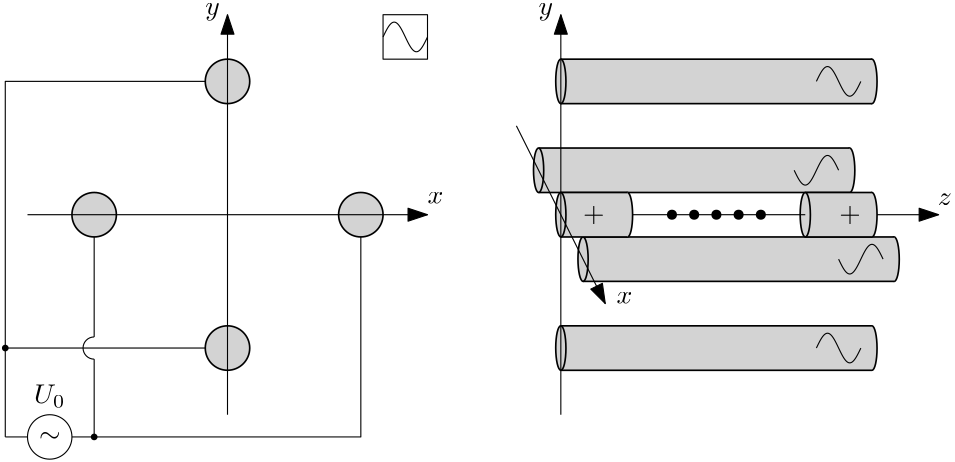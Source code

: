 <?xml version="1.0"?>
<!DOCTYPE ipe SYSTEM "ipe.dtd">
<ipe version="70005" creator="Ipe 7.1.4">
<info created="D:20150518151439" modified="D:20150518170632"/>
<ipestyle name="basic">
<symbol name="arrow/arc(spx)">
<path stroke="sym-stroke" fill="sym-stroke" pen="sym-pen">
0 0 m
-1 0.333 l
-1 -0.333 l
h
</path>
</symbol>
<symbol name="arrow/farc(spx)">
<path stroke="sym-stroke" fill="white" pen="sym-pen">
0 0 m
-1 0.333 l
-1 -0.333 l
h
</path>
</symbol>
<symbol name="mark/circle(sx)" transformations="translations">
<path fill="sym-stroke">
0.6 0 0 0.6 0 0 e
0.4 0 0 0.4 0 0 e
</path>
</symbol>
<symbol name="mark/disk(sx)" transformations="translations">
<path fill="sym-stroke">
0.6 0 0 0.6 0 0 e
</path>
</symbol>
<symbol name="mark/fdisk(sfx)" transformations="translations">
<group>
<path fill="sym-fill">
0.5 0 0 0.5 0 0 e
</path>
<path fill="sym-stroke" fillrule="eofill">
0.6 0 0 0.6 0 0 e
0.4 0 0 0.4 0 0 e
</path>
</group>
</symbol>
<symbol name="mark/box(sx)" transformations="translations">
<path fill="sym-stroke" fillrule="eofill">
-0.6 -0.6 m
0.6 -0.6 l
0.6 0.6 l
-0.6 0.6 l
h
-0.4 -0.4 m
0.4 -0.4 l
0.4 0.4 l
-0.4 0.4 l
h
</path>
</symbol>
<symbol name="mark/square(sx)" transformations="translations">
<path fill="sym-stroke">
-0.6 -0.6 m
0.6 -0.6 l
0.6 0.6 l
-0.6 0.6 l
h
</path>
</symbol>
<symbol name="mark/fsquare(sfx)" transformations="translations">
<group>
<path fill="sym-fill">
-0.5 -0.5 m
0.5 -0.5 l
0.5 0.5 l
-0.5 0.5 l
h
</path>
<path fill="sym-stroke" fillrule="eofill">
-0.6 -0.6 m
0.6 -0.6 l
0.6 0.6 l
-0.6 0.6 l
h
-0.4 -0.4 m
0.4 -0.4 l
0.4 0.4 l
-0.4 0.4 l
h
</path>
</group>
</symbol>
<symbol name="mark/cross(sx)" transformations="translations">
<group>
<path fill="sym-stroke">
-0.43 -0.57 m
0.57 0.43 l
0.43 0.57 l
-0.57 -0.43 l
h
</path>
<path fill="sym-stroke">
-0.43 0.57 m
0.57 -0.43 l
0.43 -0.57 l
-0.57 0.43 l
h
</path>
</group>
</symbol>
<symbol name="arrow/fnormal(spx)">
<path stroke="sym-stroke" fill="white" pen="sym-pen">
0 0 m
-1 0.333 l
-1 -0.333 l
h
</path>
</symbol>
<symbol name="arrow/pointed(spx)">
<path stroke="sym-stroke" fill="sym-stroke" pen="sym-pen">
0 0 m
-1 0.333 l
-0.8 0 l
-1 -0.333 l
h
</path>
</symbol>
<symbol name="arrow/fpointed(spx)">
<path stroke="sym-stroke" fill="white" pen="sym-pen">
0 0 m
-1 0.333 l
-0.8 0 l
-1 -0.333 l
h
</path>
</symbol>
<symbol name="arrow/linear(spx)">
<path stroke="sym-stroke" pen="sym-pen">
-1 0.333 m
0 0 l
-1 -0.333 l
</path>
</symbol>
<symbol name="arrow/fdouble(spx)">
<path stroke="sym-stroke" fill="white" pen="sym-pen">
0 0 m
-1 0.333 l
-1 -0.333 l
h
-1 0 m
-2 0.333 l
-2 -0.333 l
h
</path>
</symbol>
<symbol name="arrow/double(spx)">
<path stroke="sym-stroke" fill="sym-stroke" pen="sym-pen">
0 0 m
-1 0.333 l
-1 -0.333 l
h
-1 0 m
-2 0.333 l
-2 -0.333 l
h
</path>
</symbol>
<pen name="heavier" value="0.8"/>
<pen name="fat" value="1.2"/>
<pen name="ultrafat" value="2"/>
<symbolsize name="large" value="5"/>
<symbolsize name="small" value="2"/>
<symbolsize name="tiny" value="1.1"/>
<arrowsize name="large" value="10"/>
<arrowsize name="small" value="5"/>
<arrowsize name="tiny" value="3"/>
<color name="red" value="1 0 0"/>
<color name="green" value="0 1 0"/>
<color name="blue" value="0 0 1"/>
<color name="yellow" value="1 1 0"/>
<color name="orange" value="1 0.647 0"/>
<color name="gold" value="1 0.843 0"/>
<color name="purple" value="0.627 0.125 0.941"/>
<color name="gray" value="0.745"/>
<color name="brown" value="0.647 0.165 0.165"/>
<color name="navy" value="0 0 0.502"/>
<color name="pink" value="1 0.753 0.796"/>
<color name="seagreen" value="0.18 0.545 0.341"/>
<color name="turquoise" value="0.251 0.878 0.816"/>
<color name="violet" value="0.933 0.51 0.933"/>
<color name="darkblue" value="0 0 0.545"/>
<color name="darkcyan" value="0 0.545 0.545"/>
<color name="darkgray" value="0.663"/>
<color name="darkgreen" value="0 0.392 0"/>
<color name="darkmagenta" value="0.545 0 0.545"/>
<color name="darkorange" value="1 0.549 0"/>
<color name="darkred" value="0.545 0 0"/>
<color name="lightblue" value="0.678 0.847 0.902"/>
<color name="lightcyan" value="0.878 1 1"/>
<color name="lightgray" value="0.827"/>
<color name="lightgreen" value="0.565 0.933 0.565"/>
<color name="lightyellow" value="1 1 0.878"/>
<dashstyle name="dashed" value="[4] 0"/>
<dashstyle name="dotted" value="[1 3] 0"/>
<dashstyle name="dash dotted" value="[4 2 1 2] 0"/>
<dashstyle name="dash dot dotted" value="[4 2 1 2 1 2] 0"/>
<textsize name="large" value="\large"/>
<textsize name="Large" value="\Large"/>
<textsize name="LARGE" value="\LARGE"/>
<textsize name="huge" value="\huge"/>
<textsize name="Huge" value="\Huge"/>
<textsize name="small" value="\small"/>
<textsize name="footnote" value="\footnotesize"/>
<textsize name="tiny" value="\tiny"/>
<textstyle name="center" begin="\begin{center}" end="\end{center}"/>
<textstyle name="itemize" begin="\begin{itemize}" end="\end{itemize}"/>
<textstyle name="item" begin="\begin{itemize}\item{}" end="\end{itemize}"/>
<gridsize name="4 pts" value="4"/>
<gridsize name="8 pts (~3 mm)" value="8"/>
<gridsize name="16 pts (~6 mm)" value="16"/>
<gridsize name="32 pts (~12 mm)" value="32"/>
<gridsize name="10 pts (~3.5 mm)" value="10"/>
<gridsize name="20 pts (~7 mm)" value="20"/>
<gridsize name="14 pts (~5 mm)" value="14"/>
<gridsize name="28 pts (~10 mm)" value="28"/>
<gridsize name="56 pts (~20 mm)" value="56"/>
<anglesize name="90 deg" value="90"/>
<anglesize name="60 deg" value="60"/>
<anglesize name="45 deg" value="45"/>
<anglesize name="30 deg" value="30"/>
<anglesize name="22.5 deg" value="22.5"/>
<tiling name="falling" angle="-60" step="4" width="1"/>
<tiling name="rising" angle="30" step="4" width="1"/>
</ipestyle>
<page>
<layer name="alpha"/>
<view layers="alpha" active="alpha"/>
<path layer="alpha" stroke="black" fill="lightgray" pen="0.6">
8 0 0 8 208 560 e
</path>
<path matrix="1 0 0 1 0 -96" stroke="black" fill="lightgray" pen="0.6">
8 0 0 8 208 560 e
</path>
<path matrix="1 0 0 1 -48 -48" stroke="black" fill="lightgray" pen="0.6">
8 0 0 8 208 560 e
</path>
<path matrix="1 0 0 1 48 -48" stroke="black" fill="lightgray" pen="0.6">
8 0 0 8 208 560 e
</path>
<text matrix="1 0 0 1 -12 0" transformations="translations" pos="292 516" stroke="black" type="label" width="5.694" height="4.289" depth="0" valign="baseline">$x$</text>
<text matrix="1 0 0 1 -16 -12" transformations="translations" pos="216 596" stroke="black" type="label" width="5.242" height="4.297" depth="1.93" valign="baseline">$y$</text>
<text matrix="1 0 0 1 56 -36" transformations="translations" pos="292 516" stroke="black" type="label" width="5.694" height="4.289" depth="0" valign="baseline">$x$</text>
<text matrix="1 0 0 1 104 -12" transformations="translations" pos="216 596" stroke="black" type="label" width="5.242" height="4.297" depth="1.93" valign="baseline">$y$</text>
<path matrix="1 0 0 1 152 0" stroke="black" fill="lightgray" pen="0.6">
1.83654 -0.0803041 0 8 288 560 e
</path>
<path matrix="1 0 0 1 -8 0" fill="lightgray">
336 568 m
336 552 l
448 552 l
448 568 l
h
</path>
<path matrix="1 0 0 1 40 0" stroke="black" fill="lightgray" pen="0.6">
1.83654 -0.0803041 0 8 288 560 e
</path>
<path matrix="1 0 0 1 -8 0" stroke="black" pen="0.6">
336 568 m
448 568 l
</path>
<path matrix="1 0 0 1 -8 0" stroke="black" pen="0.6">
336 552 m
448 552 l
</path>
<path matrix="1 0 0 1 160 -64" stroke="black" fill="lightgray" pen="0.6">
1.83654 -0.0803041 0 8 288 560 e
</path>
<path matrix="1 0 0 1 -8 0" fill="lightgray">
344 504 m
344 488 l
456 488 l
456 504 l
h
</path>
<path matrix="1 0 0 1 48 -64" stroke="black" fill="lightgray" pen="0.6">
1.83654 -0.0803041 0 8 288 560 e
</path>
<path matrix="1 0 0 1 -8 0" stroke="black" pen="0.6">
344 504 m
456 504 l
</path>
<path matrix="1 0 0 1 -8 0" stroke="black" pen="0.6">
344 488 m
456 488 l
</path>
<path matrix="1 0 0 1 152 -96" stroke="black" fill="lightgray" pen="0.6">
1.83654 -0.0803041 0 8 288 560 e
</path>
<path matrix="1 0 0 1 -8 0" fill="lightgray">
336 472 m
336 456 l
448 456 l
448 472 l
h
</path>
<path matrix="1 0 0 1 40 -96" stroke="black" fill="lightgray" pen="0.6">
1.83654 -0.0803041 0 8 288 560 e
</path>
<path matrix="1 0 0 1 -8 0" stroke="black" pen="0.6">
336 472 m
448 472 l
</path>
<path matrix="1 0 0 1 -8 0" stroke="black" pen="0.6">
336 456 m
448 456 l
</path>
<path matrix="1 0 0 1 144 -32" stroke="black" fill="lightgray" pen="0.6">
1.83654 -0.0803041 0 8 288 560 e
</path>
<path matrix="1 0 0 1 -8 0" fill="lightgray">
328 536 m
328 520 l
440 520 l
440 536 l
h
</path>
<path matrix="1 0 0 1 32 -32" stroke="black" fill="lightgray" pen="0.6">
1.83654 -0.0803041 0 8 288 560 e
</path>
<path matrix="1 0 0 1 -8 0" stroke="black" pen="0.6">
328 536 m
440 536 l
</path>
<path matrix="1 0 0 1 -8 0" stroke="black" pen="0.6">
328 520 m
440 520 l
</path>
<path stroke="black" arrow="normal/normal">
136 512 m
280 512 l
</path>
<path stroke="black" rarrow="normal/normal">
208 584 m
208 440 l
</path>
<path matrix="1 0 0 1 64 -48" stroke="black" fill="lightgray" pen="0.6">
1.83654 -0.0803041 0 8 288 560 e
</path>
<path matrix="1 0 0 1 16 120" fill="lightgray">
312 400 m
312 384 l
336 384 l
336 400 l
h
</path>
<path matrix="1 0 0 1 40 -48" stroke="black" fill="lightgray" pen="0.6">
1.83654 -0.0803041 0 8 288 560 e
</path>
<path matrix="1 0 0 1 16 120" stroke="black" pen="0.6">
312 400 m
336 400 l
</path>
<path matrix="1 0 0 1 16 120" stroke="black" pen="0.6">
312 384 m
336 384 l
</path>
<path matrix="1 0 0 1 152 -48" stroke="black" fill="lightgray" pen="0.6">
1.83654 -0.0803041 0 8 288 560 e
</path>
<path matrix="1 0 0 1 104 120" fill="lightgray">
312 400 m
312 384 l
336 384 l
336 400 l
h
</path>
<path matrix="1 0 0 1 128 -48" stroke="black" fill="lightgray" pen="0.6">
1.83654 -0.0803041 0 8 288 560 e
</path>
<path matrix="1 0 0 1 104 120" stroke="black" pen="0.6">
312 400 m
336 400 l
</path>
<path matrix="1 0 0 1 104 120" stroke="black" pen="0.6">
312 384 m
336 384 l
</path>
<path matrix="1 0 0 1 -8 0" stroke="black" rarrow="normal/normal">
336 584 m
336 440 l
</path>
<path matrix="1 0 0 1 -56 0" stroke="black" arrow="normal/normal">
368 544 m
400 480 l
</path>
<use matrix="1 0 0 1 -8 0" name="mark/disk(sx)" pos="392 512" size="normal" stroke="black"/>
<use matrix="1 0 0 1 -8 0" name="mark/disk(sx)" pos="384 512" size="normal" stroke="black"/>
<use matrix="1 0 0 1 -8 0" name="mark/disk(sx)" pos="400 512" size="normal" stroke="black"/>
<use matrix="1 0 0 1 -8 0" name="mark/disk(sx)" pos="376 512" size="normal" stroke="black"/>
<use matrix="1 0 0 1 -8 0" name="mark/disk(sx)" pos="408 512" size="normal" stroke="black"/>
<text matrix="1 0 0 1 32 36" transformations="translations" pos="304 476" stroke="black" type="label" width="7.749" height="5.812" depth="0.83" valign="center">$+$</text>
<text matrix="1 0 0 1 132 36" transformations="translations" pos="304 476" stroke="black" type="label" width="7.749" height="5.812" depth="0.83" halign="right" valign="center">$+$</text>
<path stroke="black">
200 560 m
128 560 l
128 432 l
</path>
<path stroke="black">
160 504 m
160 468 l
</path>
<path stroke="black">
200 464 m
128 464 l
</path>
<path stroke="black">
160 460 m
160 432 l
</path>
<path stroke="black">
160 468 m
4 0 0 4 160 464 160 460 a
</path>
<path stroke="black">
256 504 m
256 432 l
160 432 l
</path>
<use name="mark/disk(sx)" pos="128 464" size="small" stroke="black"/>
<use name="mark/disk(sx)" pos="160 432" size="small" stroke="black"/>
<path stroke="black">
8 0 0 8 144 432 e
</path>
<path stroke="black">
128 432 m
136 432 l
</path>
<path stroke="black">
152 432 m
160 432 l
</path>
<text transformations="translations" pos="144 432" stroke="black" type="label" width="7.749" height="3.655" depth="0" halign="center" valign="center">$\sim$</text>
<path matrix="1 0 0 1 -80 -32" stroke="black">
344 616 m
344 600 l
360 600 l
360 616 l
h
</path>
<path matrix="1 0 0 1 68 -80" stroke="black">
344 608 m
344.054 607.887 344.108 607.774 344.162 607.662 c
344.215 607.549 344.269 607.437 344.323 607.325 c
344.377 607.213 344.431 607.102 344.485 606.991 c
344.539 606.88 344.593 606.77 344.646 606.661 c
344.7 606.552 344.754 606.444 344.808 606.337 c
344.862 606.229 344.916 606.123 344.97 606.019 c
345.024 605.914 345.077 605.811 345.131 605.709 c
345.185 605.607 345.239 605.507 345.293 605.408 c
345.347 605.31 345.401 605.213 345.455 605.118 c
345.508 605.023 345.562 604.93 345.616 604.839 c
345.67 604.748 345.724 604.66 345.778 604.573 c
345.832 604.487 345.886 604.403 345.939 604.321 c
345.993 604.239 346.047 604.16 346.101 604.084 c
346.155 604.007 346.209 603.933 346.263 603.862 c
346.316 603.791 346.37 603.723 346.424 603.657 c
346.478 603.592 346.532 603.529 346.586 603.47 c
346.64 603.41 346.694 603.354 346.747 603.3 c
346.801 603.247 346.855 603.197 346.909 603.15 c
346.963 603.103 347.017 603.059 347.071 603.019 c
347.125 602.979 347.178 602.942 347.232 602.908 c
347.286 602.875 347.34 602.845 347.394 602.818 c
347.448 602.791 347.502 602.768 347.556 602.748 c
347.609 602.729 347.663 602.713 347.717 602.7 c
347.771 602.687 347.825 602.678 347.879 602.673 c
347.933 602.667 347.987 602.666 348.04 602.667 c
348.094 602.669 348.148 602.674 348.202 602.683 c
348.256 602.692 348.31 602.704 348.364 602.72 c
348.418 602.736 348.471 602.756 348.525 602.779 c
348.579 602.802 348.633 602.828 348.687 602.858 c
348.741 602.888 348.795 602.922 348.848 602.958 c
348.902 602.995 348.956 603.035 349.01 603.079 c
349.064 603.122 349.118 603.169 349.172 603.219 c
349.226 603.269 349.279 603.322 349.333 603.378 c
349.387 603.435 349.441 603.494 349.495 603.556 c
349.549 603.619 349.603 603.684 349.657 603.752 c
349.71 603.82 349.764 603.892 349.818 603.965 c
349.872 604.039 349.926 604.116 349.98 604.195 c
350.034 604.274 350.088 604.355 350.141 604.439 c
350.195 604.523 350.249 604.609 350.303 604.698 c
350.357 604.786 350.411 604.877 350.465 604.97 c
350.519 605.063 350.572 605.158 350.626 605.254 c
350.68 605.351 350.734 605.45 350.788 605.55 c
350.842 605.65 350.896 605.752 350.949 605.855 c
351.003 605.958 351.057 606.063 351.111 606.169 c
351.165 606.275 351.219 606.382 351.273 606.49 c
351.327 606.598 351.38 606.707 351.434 606.817 c
351.488 606.927 351.542 607.038 351.596 607.149 c
351.65 607.261 351.704 607.373 351.758 607.485 c
351.811 607.597 351.865 607.71 351.919 607.822 c
351.973 607.935 352.027 608.048 352.081 608.161 c
352.135 608.273 352.189 608.386 352.242 608.498 c
352.296 608.611 352.35 608.722 352.404 608.834 c
352.458 608.945 352.512 609.056 352.566 609.166 c
352.62 609.276 352.673 609.385 352.727 609.494 c
352.781 609.602 352.835 609.709 352.889 609.815 c
352.943 609.921 352.997 610.026 353.051 610.129 c
353.104 610.233 353.158 610.335 353.212 610.435 c
353.266 610.536 353.32 610.634 353.374 610.731 c
353.428 610.828 353.481 610.923 353.535 611.016 c
353.589 611.109 353.643 611.2 353.697 611.289 c
353.751 611.378 353.805 611.464 353.859 611.548 c
353.912 611.632 353.966 611.714 354.02 611.794 c
354.074 611.873 354.128 611.95 354.182 612.024 c
354.236 612.098 354.29 612.169 354.343 612.237 c
354.397 612.306 354.451 612.372 354.505 612.434 c
354.559 612.497 354.613 612.557 354.667 612.613 c
354.721 612.67 354.774 612.723 354.828 612.774 c
354.882 612.824 354.936 612.871 354.99 612.915 c
355.044 612.958 355.098 612.999 355.152 613.036 c
355.205 613.073 355.259 613.107 355.313 613.137 c
355.367 613.168 355.421 613.194 355.475 613.218 c
355.529 613.241 355.582 613.261 355.636 613.277 c
355.69 613.294 355.744 613.306 355.798 613.316 c
355.852 613.325 355.906 613.33 355.96 613.332 c
356.013 613.335 356.067 613.333 356.121 613.328 c
356.175 613.323 356.229 613.314 356.283 613.302 c
356.337 613.29 356.391 613.274 356.444 613.255 c
356.498 613.235 356.552 613.212 356.606 613.186 c
356.66 613.16 356.714 613.13 356.768 613.097 c
356.822 613.064 356.875 613.027 356.929 612.987 c
356.983 612.947 357.037 612.904 357.091 612.857 c
357.145 612.811 357.199 612.761 357.253 612.708 c
357.306 612.655 357.36 612.599 357.414 612.539 c
357.468 612.48 357.522 612.418 357.576 612.353 c
357.63 612.288 357.684 612.219 357.737 612.149 c
357.791 612.078 357.845 612.004 357.899 611.928 c
357.953 611.852 358.007 611.773 358.061 611.691 c
358.114 611.61 358.168 611.526 358.222 611.44 c
358.276 611.354 358.33 611.265 358.384 611.174 c
358.438 611.084 358.492 610.991 358.545 610.896 c
358.599 610.802 358.653 610.705 358.707 610.607 c
358.761 610.508 358.815 610.408 358.869 610.306 c
358.923 610.205 358.976 610.102 359.03 609.997 c
359.084 609.892 359.138 609.787 359.192 609.679 c
359.246 609.572 359.3 609.464 359.354 609.355 c
359.407 609.246 359.461 609.136 359.515 609.026 c
359.569 608.915 359.623 608.803 359.677 608.692 c
359.731 608.58 359.785 608.468 359.838 608.355 c
359.892 608.243 359.946 608.13 360 608.017 c
</path>
<path matrix="1 0 0 1 84 -112" stroke="black">
344 608 m
344.054 607.887 344.108 607.774 344.162 607.662 c
344.215 607.549 344.269 607.437 344.323 607.325 c
344.377 607.213 344.431 607.102 344.485 606.991 c
344.539 606.88 344.593 606.77 344.646 606.661 c
344.7 606.552 344.754 606.444 344.808 606.337 c
344.862 606.229 344.916 606.123 344.97 606.019 c
345.024 605.914 345.077 605.811 345.131 605.709 c
345.185 605.607 345.239 605.507 345.293 605.408 c
345.347 605.31 345.401 605.213 345.455 605.118 c
345.508 605.023 345.562 604.93 345.616 604.839 c
345.67 604.748 345.724 604.66 345.778 604.573 c
345.832 604.487 345.886 604.403 345.939 604.321 c
345.993 604.239 346.047 604.16 346.101 604.084 c
346.155 604.007 346.209 603.933 346.263 603.862 c
346.316 603.791 346.37 603.723 346.424 603.657 c
346.478 603.592 346.532 603.529 346.586 603.47 c
346.64 603.41 346.694 603.354 346.747 603.3 c
346.801 603.247 346.855 603.197 346.909 603.15 c
346.963 603.103 347.017 603.059 347.071 603.019 c
347.125 602.979 347.178 602.942 347.232 602.908 c
347.286 602.875 347.34 602.845 347.394 602.818 c
347.448 602.791 347.502 602.768 347.556 602.748 c
347.609 602.729 347.663 602.713 347.717 602.7 c
347.771 602.687 347.825 602.678 347.879 602.673 c
347.933 602.667 347.987 602.666 348.04 602.667 c
348.094 602.669 348.148 602.674 348.202 602.683 c
348.256 602.692 348.31 602.704 348.364 602.72 c
348.418 602.736 348.471 602.756 348.525 602.779 c
348.579 602.802 348.633 602.828 348.687 602.858 c
348.741 602.888 348.795 602.922 348.848 602.958 c
348.902 602.995 348.956 603.035 349.01 603.079 c
349.064 603.122 349.118 603.169 349.172 603.219 c
349.226 603.269 349.279 603.322 349.333 603.378 c
349.387 603.435 349.441 603.494 349.495 603.556 c
349.549 603.619 349.603 603.684 349.657 603.752 c
349.71 603.82 349.764 603.892 349.818 603.965 c
349.872 604.039 349.926 604.116 349.98 604.195 c
350.034 604.274 350.088 604.355 350.141 604.439 c
350.195 604.523 350.249 604.609 350.303 604.698 c
350.357 604.786 350.411 604.877 350.465 604.97 c
350.519 605.063 350.572 605.158 350.626 605.254 c
350.68 605.351 350.734 605.45 350.788 605.55 c
350.842 605.65 350.896 605.752 350.949 605.855 c
351.003 605.958 351.057 606.063 351.111 606.169 c
351.165 606.275 351.219 606.382 351.273 606.49 c
351.327 606.598 351.38 606.707 351.434 606.817 c
351.488 606.927 351.542 607.038 351.596 607.149 c
351.65 607.261 351.704 607.373 351.758 607.485 c
351.811 607.597 351.865 607.71 351.919 607.822 c
351.973 607.935 352.027 608.048 352.081 608.161 c
352.135 608.273 352.189 608.386 352.242 608.498 c
352.296 608.611 352.35 608.722 352.404 608.834 c
352.458 608.945 352.512 609.056 352.566 609.166 c
352.62 609.276 352.673 609.385 352.727 609.494 c
352.781 609.602 352.835 609.709 352.889 609.815 c
352.943 609.921 352.997 610.026 353.051 610.129 c
353.104 610.233 353.158 610.335 353.212 610.435 c
353.266 610.536 353.32 610.634 353.374 610.731 c
353.428 610.828 353.481 610.923 353.535 611.016 c
353.589 611.109 353.643 611.2 353.697 611.289 c
353.751 611.378 353.805 611.464 353.859 611.548 c
353.912 611.632 353.966 611.714 354.02 611.794 c
354.074 611.873 354.128 611.95 354.182 612.024 c
354.236 612.098 354.29 612.169 354.343 612.237 c
354.397 612.306 354.451 612.372 354.505 612.434 c
354.559 612.497 354.613 612.557 354.667 612.613 c
354.721 612.67 354.774 612.723 354.828 612.774 c
354.882 612.824 354.936 612.871 354.99 612.915 c
355.044 612.958 355.098 612.999 355.152 613.036 c
355.205 613.073 355.259 613.107 355.313 613.137 c
355.367 613.168 355.421 613.194 355.475 613.218 c
355.529 613.241 355.582 613.261 355.636 613.277 c
355.69 613.294 355.744 613.306 355.798 613.316 c
355.852 613.325 355.906 613.33 355.96 613.332 c
356.013 613.335 356.067 613.333 356.121 613.328 c
356.175 613.323 356.229 613.314 356.283 613.302 c
356.337 613.29 356.391 613.274 356.444 613.255 c
356.498 613.235 356.552 613.212 356.606 613.186 c
356.66 613.16 356.714 613.13 356.768 613.097 c
356.822 613.064 356.875 613.027 356.929 612.987 c
356.983 612.947 357.037 612.904 357.091 612.857 c
357.145 612.811 357.199 612.761 357.253 612.708 c
357.306 612.655 357.36 612.599 357.414 612.539 c
357.468 612.48 357.522 612.418 357.576 612.353 c
357.63 612.288 357.684 612.219 357.737 612.149 c
357.791 612.078 357.845 612.004 357.899 611.928 c
357.953 611.852 358.007 611.773 358.061 611.691 c
358.114 611.61 358.168 611.526 358.222 611.44 c
358.276 611.354 358.33 611.265 358.384 611.174 c
358.438 611.084 358.492 610.991 358.545 610.896 c
358.599 610.802 358.653 610.705 358.707 610.607 c
358.761 610.508 358.815 610.408 358.869 610.306 c
358.923 610.205 358.976 610.102 359.03 609.997 c
359.084 609.892 359.138 609.787 359.192 609.679 c
359.246 609.572 359.3 609.464 359.354 609.355 c
359.407 609.246 359.461 609.136 359.515 609.026 c
359.569 608.915 359.623 608.803 359.677 608.692 c
359.731 608.58 359.785 608.468 359.838 608.355 c
359.892 608.243 359.946 608.13 360 608.017 c
</path>
<path matrix="1 0 0 1 -80 -32" stroke="black">
344 608 m
344.054 608.113 344.108 608.226 344.162 608.338 c
344.215 608.451 344.269 608.563 344.323 608.675 c
344.377 608.787 344.431 608.898 344.485 609.009 c
344.539 609.12 344.593 609.23 344.646 609.339 c
344.7 609.448 344.754 609.556 344.808 609.663 c
344.862 609.771 344.916 609.877 344.97 609.981 c
345.024 610.086 345.077 610.189 345.131 610.291 c
345.185 610.393 345.239 610.493 345.293 610.592 c
345.347 610.69 345.401 610.787 345.455 610.882 c
345.508 610.977 345.562 611.07 345.616 611.161 c
345.67 611.252 345.724 611.34 345.778 611.427 c
345.832 611.513 345.886 611.597 345.939 611.679 c
345.993 611.761 346.047 611.84 346.101 611.916 c
346.155 611.993 346.209 612.067 346.263 612.138 c
346.316 612.209 346.37 612.277 346.424 612.343 c
346.478 612.408 346.532 612.471 346.586 612.53 c
346.64 612.59 346.694 612.646 346.747 612.7 c
346.801 612.753 346.855 612.803 346.909 612.85 c
346.963 612.897 347.017 612.941 347.071 612.981 c
347.125 613.021 347.178 613.058 347.232 613.092 c
347.286 613.125 347.34 613.155 347.394 613.182 c
347.448 613.209 347.502 613.232 347.556 613.252 c
347.609 613.271 347.663 613.287 347.717 613.3 c
347.771 613.313 347.825 613.322 347.879 613.327 c
347.933 613.333 347.987 613.334 348.04 613.333 c
348.094 613.331 348.148 613.326 348.202 613.317 c
348.256 613.308 348.31 613.296 348.364 613.28 c
348.418 613.264 348.471 613.244 348.525 613.221 c
348.579 613.198 348.633 613.172 348.687 613.142 c
348.741 613.112 348.795 613.078 348.848 613.042 c
348.902 613.005 348.956 612.965 349.01 612.921 c
349.064 612.878 349.118 612.831 349.172 612.781 c
349.226 612.731 349.279 612.678 349.333 612.622 c
349.387 612.565 349.441 612.506 349.495 612.444 c
349.549 612.381 349.603 612.316 349.657 612.248 c
349.71 612.18 349.764 612.108 349.818 612.035 c
349.872 611.961 349.926 611.884 349.98 611.805 c
350.034 611.726 350.088 611.645 350.141 611.561 c
350.195 611.477 350.249 611.391 350.303 611.302 c
350.357 611.214 350.411 611.123 350.465 611.03 c
350.519 610.937 350.572 610.842 350.626 610.746 c
350.68 610.649 350.734 610.55 350.788 610.45 c
350.842 610.35 350.896 610.248 350.949 610.145 c
351.003 610.042 351.057 609.937 351.111 609.831 c
351.165 609.725 351.219 609.618 351.273 609.51 c
351.327 609.402 351.38 609.293 351.434 609.183 c
351.488 609.073 351.542 608.962 351.596 608.851 c
351.65 608.739 351.704 608.627 351.758 608.515 c
351.811 608.403 351.865 608.29 351.919 608.178 c
351.973 608.065 352.027 607.952 352.081 607.839 c
352.135 607.727 352.189 607.614 352.242 607.502 c
352.296 607.389 352.35 607.278 352.404 607.166 c
352.458 607.055 352.512 606.944 352.566 606.834 c
352.62 606.724 352.673 606.615 352.727 606.506 c
352.781 606.398 352.835 606.291 352.889 606.185 c
352.943 606.079 352.997 605.974 353.051 605.871 c
353.104 605.767 353.158 605.665 353.212 605.565 c
353.266 605.464 353.32 605.366 353.374 605.269 c
353.428 605.172 353.481 605.077 353.535 604.984 c
353.589 604.891 353.643 604.8 353.697 604.711 c
353.751 604.622 353.805 604.536 353.859 604.452 c
353.912 604.368 353.966 604.286 354.02 604.206 c
354.074 604.127 354.128 604.05 354.182 603.976 c
354.236 603.902 354.29 603.831 354.343 603.763 c
354.397 603.694 354.451 603.628 354.505 603.566 c
354.559 603.503 354.613 603.443 354.667 603.387 c
354.721 603.33 354.774 603.277 354.828 603.226 c
354.882 603.176 354.936 603.129 354.99 603.085 c
355.044 603.042 355.098 603.001 355.152 602.964 c
355.205 602.927 355.259 602.893 355.313 602.863 c
355.367 602.832 355.421 602.806 355.475 602.782 c
355.529 602.759 355.582 602.739 355.636 602.723 c
355.69 602.706 355.744 602.694 355.798 602.684 c
355.852 602.675 355.906 602.67 355.96 602.668 c
356.013 602.665 356.067 602.667 356.121 602.672 c
356.175 602.677 356.229 602.686 356.283 602.698 c
356.337 602.71 356.391 602.726 356.444 602.745 c
356.498 602.765 356.552 602.788 356.606 602.814 c
356.66 602.84 356.714 602.87 356.768 602.903 c
356.822 602.936 356.875 602.973 356.929 603.013 c
356.983 603.053 357.037 603.096 357.091 603.143 c
357.145 603.189 357.199 603.239 357.253 603.292 c
357.306 603.345 357.36 603.401 357.414 603.461 c
357.468 603.52 357.522 603.582 357.576 603.647 c
357.63 603.712 357.684 603.781 357.737 603.851 c
357.791 603.922 357.845 603.996 357.899 604.072 c
357.953 604.148 358.007 604.227 358.061 604.309 c
358.114 604.39 358.168 604.474 358.222 604.56 c
358.276 604.646 358.33 604.735 358.384 604.826 c
358.438 604.916 358.492 605.009 358.545 605.104 c
358.599 605.198 358.653 605.295 358.707 605.393 c
358.761 605.492 358.815 605.592 358.869 605.694 c
358.923 605.795 358.976 605.898 359.03 606.003 c
359.084 606.108 359.138 606.213 359.192 606.321 c
359.246 606.428 359.3 606.536 359.354 606.645 c
359.407 606.754 359.461 606.864 359.515 606.974 c
359.569 607.085 359.623 607.197 359.677 607.308 c
359.731 607.42 359.785 607.532 359.838 607.645 c
359.892 607.757 359.946 607.87 360 607.983 c
</path>
<path matrix="1 0 0 1 76 -48" stroke="black">
344 608 m
344.054 608.113 344.108 608.226 344.162 608.338 c
344.215 608.451 344.269 608.563 344.323 608.675 c
344.377 608.787 344.431 608.898 344.485 609.009 c
344.539 609.12 344.593 609.23 344.646 609.339 c
344.7 609.448 344.754 609.556 344.808 609.663 c
344.862 609.771 344.916 609.877 344.97 609.981 c
345.024 610.086 345.077 610.189 345.131 610.291 c
345.185 610.393 345.239 610.493 345.293 610.592 c
345.347 610.69 345.401 610.787 345.455 610.882 c
345.508 610.977 345.562 611.07 345.616 611.161 c
345.67 611.252 345.724 611.34 345.778 611.427 c
345.832 611.513 345.886 611.597 345.939 611.679 c
345.993 611.761 346.047 611.84 346.101 611.916 c
346.155 611.993 346.209 612.067 346.263 612.138 c
346.316 612.209 346.37 612.277 346.424 612.343 c
346.478 612.408 346.532 612.471 346.586 612.53 c
346.64 612.59 346.694 612.646 346.747 612.7 c
346.801 612.753 346.855 612.803 346.909 612.85 c
346.963 612.897 347.017 612.941 347.071 612.981 c
347.125 613.021 347.178 613.058 347.232 613.092 c
347.286 613.125 347.34 613.155 347.394 613.182 c
347.448 613.209 347.502 613.232 347.556 613.252 c
347.609 613.271 347.663 613.287 347.717 613.3 c
347.771 613.313 347.825 613.322 347.879 613.327 c
347.933 613.333 347.987 613.334 348.04 613.333 c
348.094 613.331 348.148 613.326 348.202 613.317 c
348.256 613.308 348.31 613.296 348.364 613.28 c
348.418 613.264 348.471 613.244 348.525 613.221 c
348.579 613.198 348.633 613.172 348.687 613.142 c
348.741 613.112 348.795 613.078 348.848 613.042 c
348.902 613.005 348.956 612.965 349.01 612.921 c
349.064 612.878 349.118 612.831 349.172 612.781 c
349.226 612.731 349.279 612.678 349.333 612.622 c
349.387 612.565 349.441 612.506 349.495 612.444 c
349.549 612.381 349.603 612.316 349.657 612.248 c
349.71 612.18 349.764 612.108 349.818 612.035 c
349.872 611.961 349.926 611.884 349.98 611.805 c
350.034 611.726 350.088 611.645 350.141 611.561 c
350.195 611.477 350.249 611.391 350.303 611.302 c
350.357 611.214 350.411 611.123 350.465 611.03 c
350.519 610.937 350.572 610.842 350.626 610.746 c
350.68 610.649 350.734 610.55 350.788 610.45 c
350.842 610.35 350.896 610.248 350.949 610.145 c
351.003 610.042 351.057 609.937 351.111 609.831 c
351.165 609.725 351.219 609.618 351.273 609.51 c
351.327 609.402 351.38 609.293 351.434 609.183 c
351.488 609.073 351.542 608.962 351.596 608.851 c
351.65 608.739 351.704 608.627 351.758 608.515 c
351.811 608.403 351.865 608.29 351.919 608.178 c
351.973 608.065 352.027 607.952 352.081 607.839 c
352.135 607.727 352.189 607.614 352.242 607.502 c
352.296 607.389 352.35 607.278 352.404 607.166 c
352.458 607.055 352.512 606.944 352.566 606.834 c
352.62 606.724 352.673 606.615 352.727 606.506 c
352.781 606.398 352.835 606.291 352.889 606.185 c
352.943 606.079 352.997 605.974 353.051 605.871 c
353.104 605.767 353.158 605.665 353.212 605.565 c
353.266 605.464 353.32 605.366 353.374 605.269 c
353.428 605.172 353.481 605.077 353.535 604.984 c
353.589 604.891 353.643 604.8 353.697 604.711 c
353.751 604.622 353.805 604.536 353.859 604.452 c
353.912 604.368 353.966 604.286 354.02 604.206 c
354.074 604.127 354.128 604.05 354.182 603.976 c
354.236 603.902 354.29 603.831 354.343 603.763 c
354.397 603.694 354.451 603.628 354.505 603.566 c
354.559 603.503 354.613 603.443 354.667 603.387 c
354.721 603.33 354.774 603.277 354.828 603.226 c
354.882 603.176 354.936 603.129 354.99 603.085 c
355.044 603.042 355.098 603.001 355.152 602.964 c
355.205 602.927 355.259 602.893 355.313 602.863 c
355.367 602.832 355.421 602.806 355.475 602.782 c
355.529 602.759 355.582 602.739 355.636 602.723 c
355.69 602.706 355.744 602.694 355.798 602.684 c
355.852 602.675 355.906 602.67 355.96 602.668 c
356.013 602.665 356.067 602.667 356.121 602.672 c
356.175 602.677 356.229 602.686 356.283 602.698 c
356.337 602.71 356.391 602.726 356.444 602.745 c
356.498 602.765 356.552 602.788 356.606 602.814 c
356.66 602.84 356.714 602.87 356.768 602.903 c
356.822 602.936 356.875 602.973 356.929 603.013 c
356.983 603.053 357.037 603.096 357.091 603.143 c
357.145 603.189 357.199 603.239 357.253 603.292 c
357.306 603.345 357.36 603.401 357.414 603.461 c
357.468 603.52 357.522 603.582 357.576 603.647 c
357.63 603.712 357.684 603.781 357.737 603.851 c
357.791 603.922 357.845 603.996 357.899 604.072 c
357.953 604.148 358.007 604.227 358.061 604.309 c
358.114 604.39 358.168 604.474 358.222 604.56 c
358.276 604.646 358.33 604.735 358.384 604.826 c
358.438 604.916 358.492 605.009 358.545 605.104 c
358.599 605.198 358.653 605.295 358.707 605.393 c
358.761 605.492 358.815 605.592 358.869 605.694 c
358.923 605.795 358.976 605.898 359.03 606.003 c
359.084 606.108 359.138 606.213 359.192 606.321 c
359.246 606.428 359.3 606.536 359.354 606.645 c
359.407 606.754 359.461 606.864 359.515 606.974 c
359.569 607.085 359.623 607.197 359.677 607.308 c
359.731 607.42 359.785 607.532 359.838 607.645 c
359.892 607.757 359.946 607.87 360 607.983 c
</path>
<path matrix="1 0 0 1 76 -144" stroke="black">
344 608 m
344.054 608.113 344.108 608.226 344.162 608.338 c
344.215 608.451 344.269 608.563 344.323 608.675 c
344.377 608.787 344.431 608.898 344.485 609.009 c
344.539 609.12 344.593 609.23 344.646 609.339 c
344.7 609.448 344.754 609.556 344.808 609.663 c
344.862 609.771 344.916 609.877 344.97 609.981 c
345.024 610.086 345.077 610.189 345.131 610.291 c
345.185 610.393 345.239 610.493 345.293 610.592 c
345.347 610.69 345.401 610.787 345.455 610.882 c
345.508 610.977 345.562 611.07 345.616 611.161 c
345.67 611.252 345.724 611.34 345.778 611.427 c
345.832 611.513 345.886 611.597 345.939 611.679 c
345.993 611.761 346.047 611.84 346.101 611.916 c
346.155 611.993 346.209 612.067 346.263 612.138 c
346.316 612.209 346.37 612.277 346.424 612.343 c
346.478 612.408 346.532 612.471 346.586 612.53 c
346.64 612.59 346.694 612.646 346.747 612.7 c
346.801 612.753 346.855 612.803 346.909 612.85 c
346.963 612.897 347.017 612.941 347.071 612.981 c
347.125 613.021 347.178 613.058 347.232 613.092 c
347.286 613.125 347.34 613.155 347.394 613.182 c
347.448 613.209 347.502 613.232 347.556 613.252 c
347.609 613.271 347.663 613.287 347.717 613.3 c
347.771 613.313 347.825 613.322 347.879 613.327 c
347.933 613.333 347.987 613.334 348.04 613.333 c
348.094 613.331 348.148 613.326 348.202 613.317 c
348.256 613.308 348.31 613.296 348.364 613.28 c
348.418 613.264 348.471 613.244 348.525 613.221 c
348.579 613.198 348.633 613.172 348.687 613.142 c
348.741 613.112 348.795 613.078 348.848 613.042 c
348.902 613.005 348.956 612.965 349.01 612.921 c
349.064 612.878 349.118 612.831 349.172 612.781 c
349.226 612.731 349.279 612.678 349.333 612.622 c
349.387 612.565 349.441 612.506 349.495 612.444 c
349.549 612.381 349.603 612.316 349.657 612.248 c
349.71 612.18 349.764 612.108 349.818 612.035 c
349.872 611.961 349.926 611.884 349.98 611.805 c
350.034 611.726 350.088 611.645 350.141 611.561 c
350.195 611.477 350.249 611.391 350.303 611.302 c
350.357 611.214 350.411 611.123 350.465 611.03 c
350.519 610.937 350.572 610.842 350.626 610.746 c
350.68 610.649 350.734 610.55 350.788 610.45 c
350.842 610.35 350.896 610.248 350.949 610.145 c
351.003 610.042 351.057 609.937 351.111 609.831 c
351.165 609.725 351.219 609.618 351.273 609.51 c
351.327 609.402 351.38 609.293 351.434 609.183 c
351.488 609.073 351.542 608.962 351.596 608.851 c
351.65 608.739 351.704 608.627 351.758 608.515 c
351.811 608.403 351.865 608.29 351.919 608.178 c
351.973 608.065 352.027 607.952 352.081 607.839 c
352.135 607.727 352.189 607.614 352.242 607.502 c
352.296 607.389 352.35 607.278 352.404 607.166 c
352.458 607.055 352.512 606.944 352.566 606.834 c
352.62 606.724 352.673 606.615 352.727 606.506 c
352.781 606.398 352.835 606.291 352.889 606.185 c
352.943 606.079 352.997 605.974 353.051 605.871 c
353.104 605.767 353.158 605.665 353.212 605.565 c
353.266 605.464 353.32 605.366 353.374 605.269 c
353.428 605.172 353.481 605.077 353.535 604.984 c
353.589 604.891 353.643 604.8 353.697 604.711 c
353.751 604.622 353.805 604.536 353.859 604.452 c
353.912 604.368 353.966 604.286 354.02 604.206 c
354.074 604.127 354.128 604.05 354.182 603.976 c
354.236 603.902 354.29 603.831 354.343 603.763 c
354.397 603.694 354.451 603.628 354.505 603.566 c
354.559 603.503 354.613 603.443 354.667 603.387 c
354.721 603.33 354.774 603.277 354.828 603.226 c
354.882 603.176 354.936 603.129 354.99 603.085 c
355.044 603.042 355.098 603.001 355.152 602.964 c
355.205 602.927 355.259 602.893 355.313 602.863 c
355.367 602.832 355.421 602.806 355.475 602.782 c
355.529 602.759 355.582 602.739 355.636 602.723 c
355.69 602.706 355.744 602.694 355.798 602.684 c
355.852 602.675 355.906 602.67 355.96 602.668 c
356.013 602.665 356.067 602.667 356.121 602.672 c
356.175 602.677 356.229 602.686 356.283 602.698 c
356.337 602.71 356.391 602.726 356.444 602.745 c
356.498 602.765 356.552 602.788 356.606 602.814 c
356.66 602.84 356.714 602.87 356.768 602.903 c
356.822 602.936 356.875 602.973 356.929 603.013 c
356.983 603.053 357.037 603.096 357.091 603.143 c
357.145 603.189 357.199 603.239 357.253 603.292 c
357.306 603.345 357.36 603.401 357.414 603.461 c
357.468 603.52 357.522 603.582 357.576 603.647 c
357.63 603.712 357.684 603.781 357.737 603.851 c
357.791 603.922 357.845 603.996 357.899 604.072 c
357.953 604.148 358.007 604.227 358.061 604.309 c
358.114 604.39 358.168 604.474 358.222 604.56 c
358.276 604.646 358.33 604.735 358.384 604.826 c
358.438 604.916 358.492 605.009 358.545 605.104 c
358.599 605.198 358.653 605.295 358.707 605.393 c
358.761 605.492 358.815 605.592 358.869 605.694 c
358.923 605.795 358.976 605.898 359.03 606.003 c
359.084 606.108 359.138 606.213 359.192 606.321 c
359.246 606.428 359.3 606.536 359.354 606.645 c
359.407 606.754 359.461 606.864 359.515 606.974 c
359.569 607.085 359.623 607.197 359.677 607.308 c
359.731 607.42 359.785 607.532 359.838 607.645 c
359.892 607.757 359.946 607.87 360 607.983 c
</path>
<text matrix="1 0 0 1 8 28" transformations="translations" pos="136 416" stroke="black" type="label" width="11.272" height="6.812" depth="1.49" halign="center" valign="baseline">$U_0$</text>
<path stroke="black">
353.836 512 m
416 512 l
</path>
<path stroke="black" arrow="normal/normal">
441.836 512 m
464 512 l
</path>
<text matrix="1 0 0 1 -1.99095 -1.78138" transformations="translations" pos="465.638 517.148" stroke="black" type="label" width="5.071" height="4.289" depth="0" valign="baseline">$z$</text>
</page>
</ipe>
